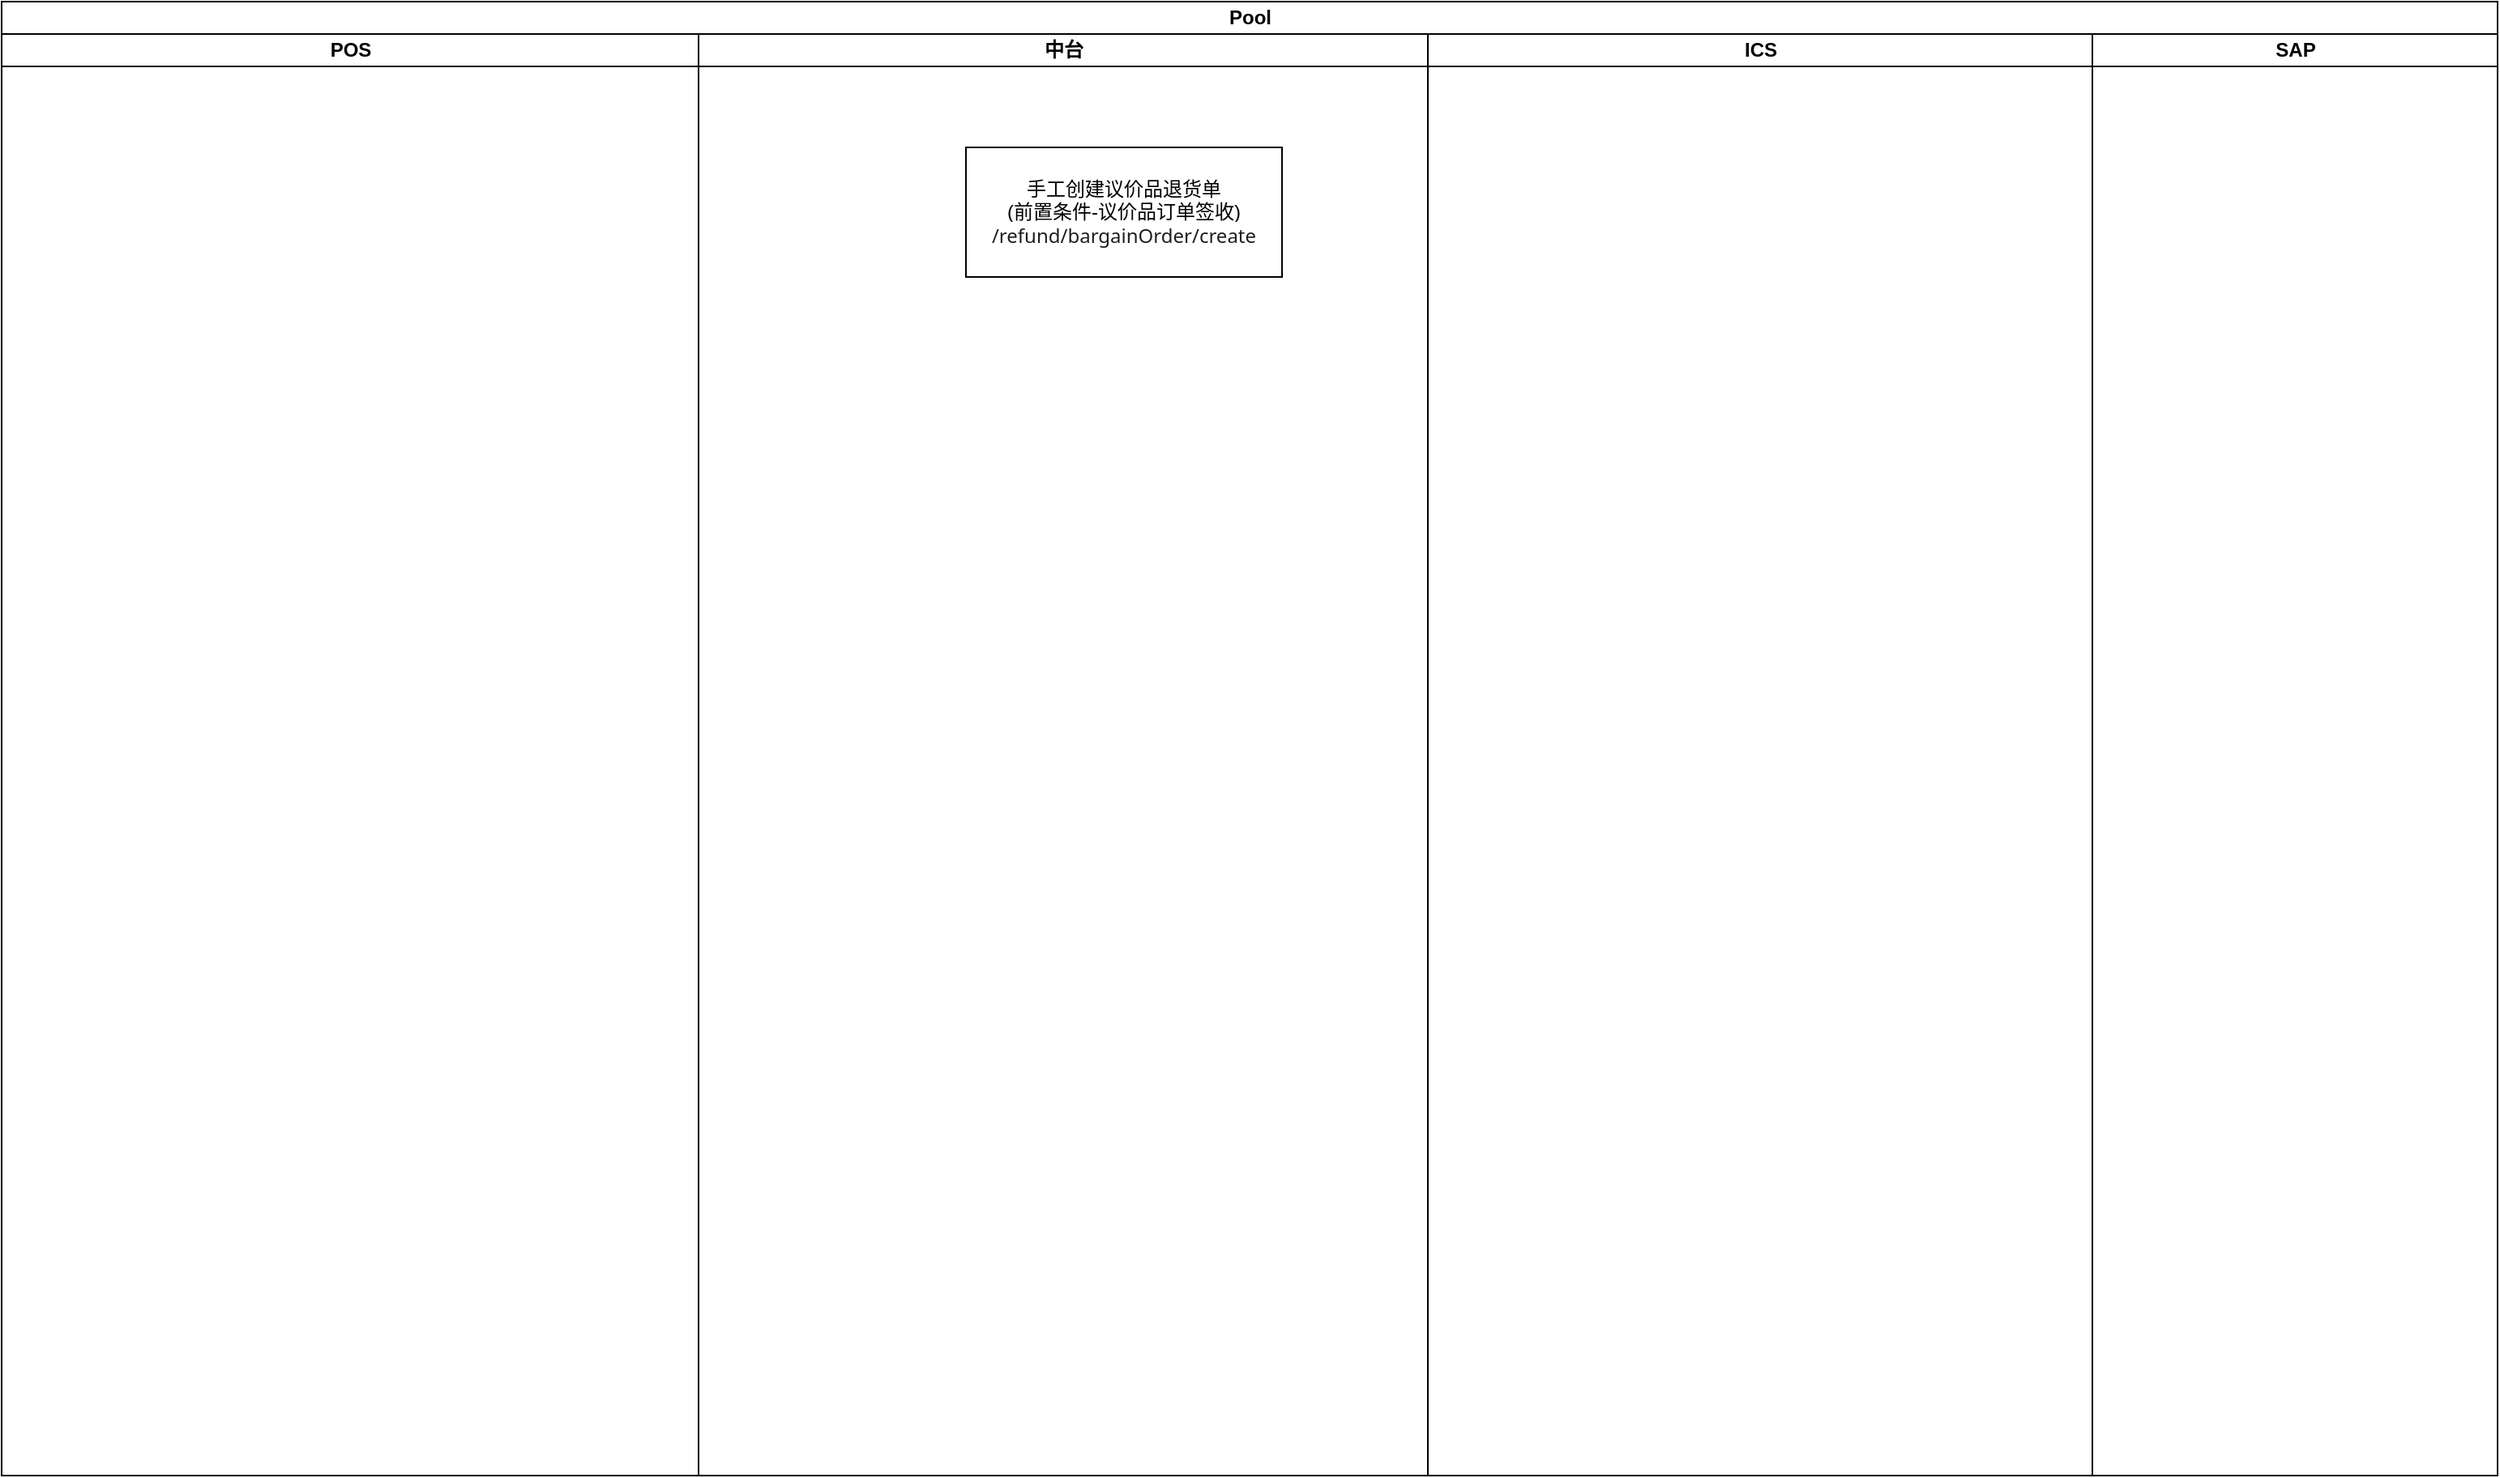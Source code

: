 <mxfile version="24.4.3" type="github">
  <diagram name="第 1 页" id="SXsg_J_FmZClzTK5hUYQ">
    <mxGraphModel dx="2021" dy="790" grid="1" gridSize="10" guides="1" tooltips="1" connect="1" arrows="1" fold="1" page="1" pageScale="1" pageWidth="827" pageHeight="1169" math="0" shadow="0">
      <root>
        <mxCell id="0" />
        <mxCell id="1" parent="0" />
        <mxCell id="EswXnygDx9Ksin9KotE9-1" value="Pool" style="swimlane;childLayout=stackLayout;resizeParent=1;resizeParentMax=0;startSize=20;html=1;" vertex="1" parent="1">
          <mxGeometry x="-150" y="160" width="1540" height="910" as="geometry">
            <mxRectangle x="230.0" y="170" width="60" height="30" as="alternateBounds" />
          </mxGeometry>
        </mxCell>
        <mxCell id="EswXnygDx9Ksin9KotE9-2" value="POS" style="swimlane;startSize=20;html=1;" vertex="1" parent="EswXnygDx9Ksin9KotE9-1">
          <mxGeometry y="20" width="430" height="890" as="geometry" />
        </mxCell>
        <mxCell id="EswXnygDx9Ksin9KotE9-3" value="中台" style="swimlane;startSize=20;html=1;" vertex="1" parent="EswXnygDx9Ksin9KotE9-1">
          <mxGeometry x="430" y="20" width="450" height="890" as="geometry" />
        </mxCell>
        <mxCell id="EswXnygDx9Ksin9KotE9-6" value="手工创建议价品退货单&lt;div&gt;(前置条件-议价品订单签收)&lt;/div&gt;&lt;div&gt;&lt;span style=&quot;color: rgb(31, 31, 31); font-family: system-ui, sans-serif; text-align: start; background-color: rgb(255, 255, 255);&quot;&gt;/refund/bargainOrder/create&lt;/span&gt;&lt;br&gt;&lt;/div&gt;" style="whiteSpace=wrap;html=1;" vertex="1" parent="EswXnygDx9Ksin9KotE9-3">
          <mxGeometry x="165" y="70" width="195" height="80" as="geometry" />
        </mxCell>
        <mxCell id="EswXnygDx9Ksin9KotE9-5" value="ICS" style="swimlane;startSize=20;html=1;" vertex="1" parent="EswXnygDx9Ksin9KotE9-1">
          <mxGeometry x="880" y="20" width="410" height="890" as="geometry" />
        </mxCell>
        <mxCell id="EswXnygDx9Ksin9KotE9-4" value="SAP" style="swimlane;startSize=20;html=1;" vertex="1" parent="EswXnygDx9Ksin9KotE9-1">
          <mxGeometry x="1290" y="20" width="250" height="890" as="geometry" />
        </mxCell>
      </root>
    </mxGraphModel>
  </diagram>
</mxfile>
